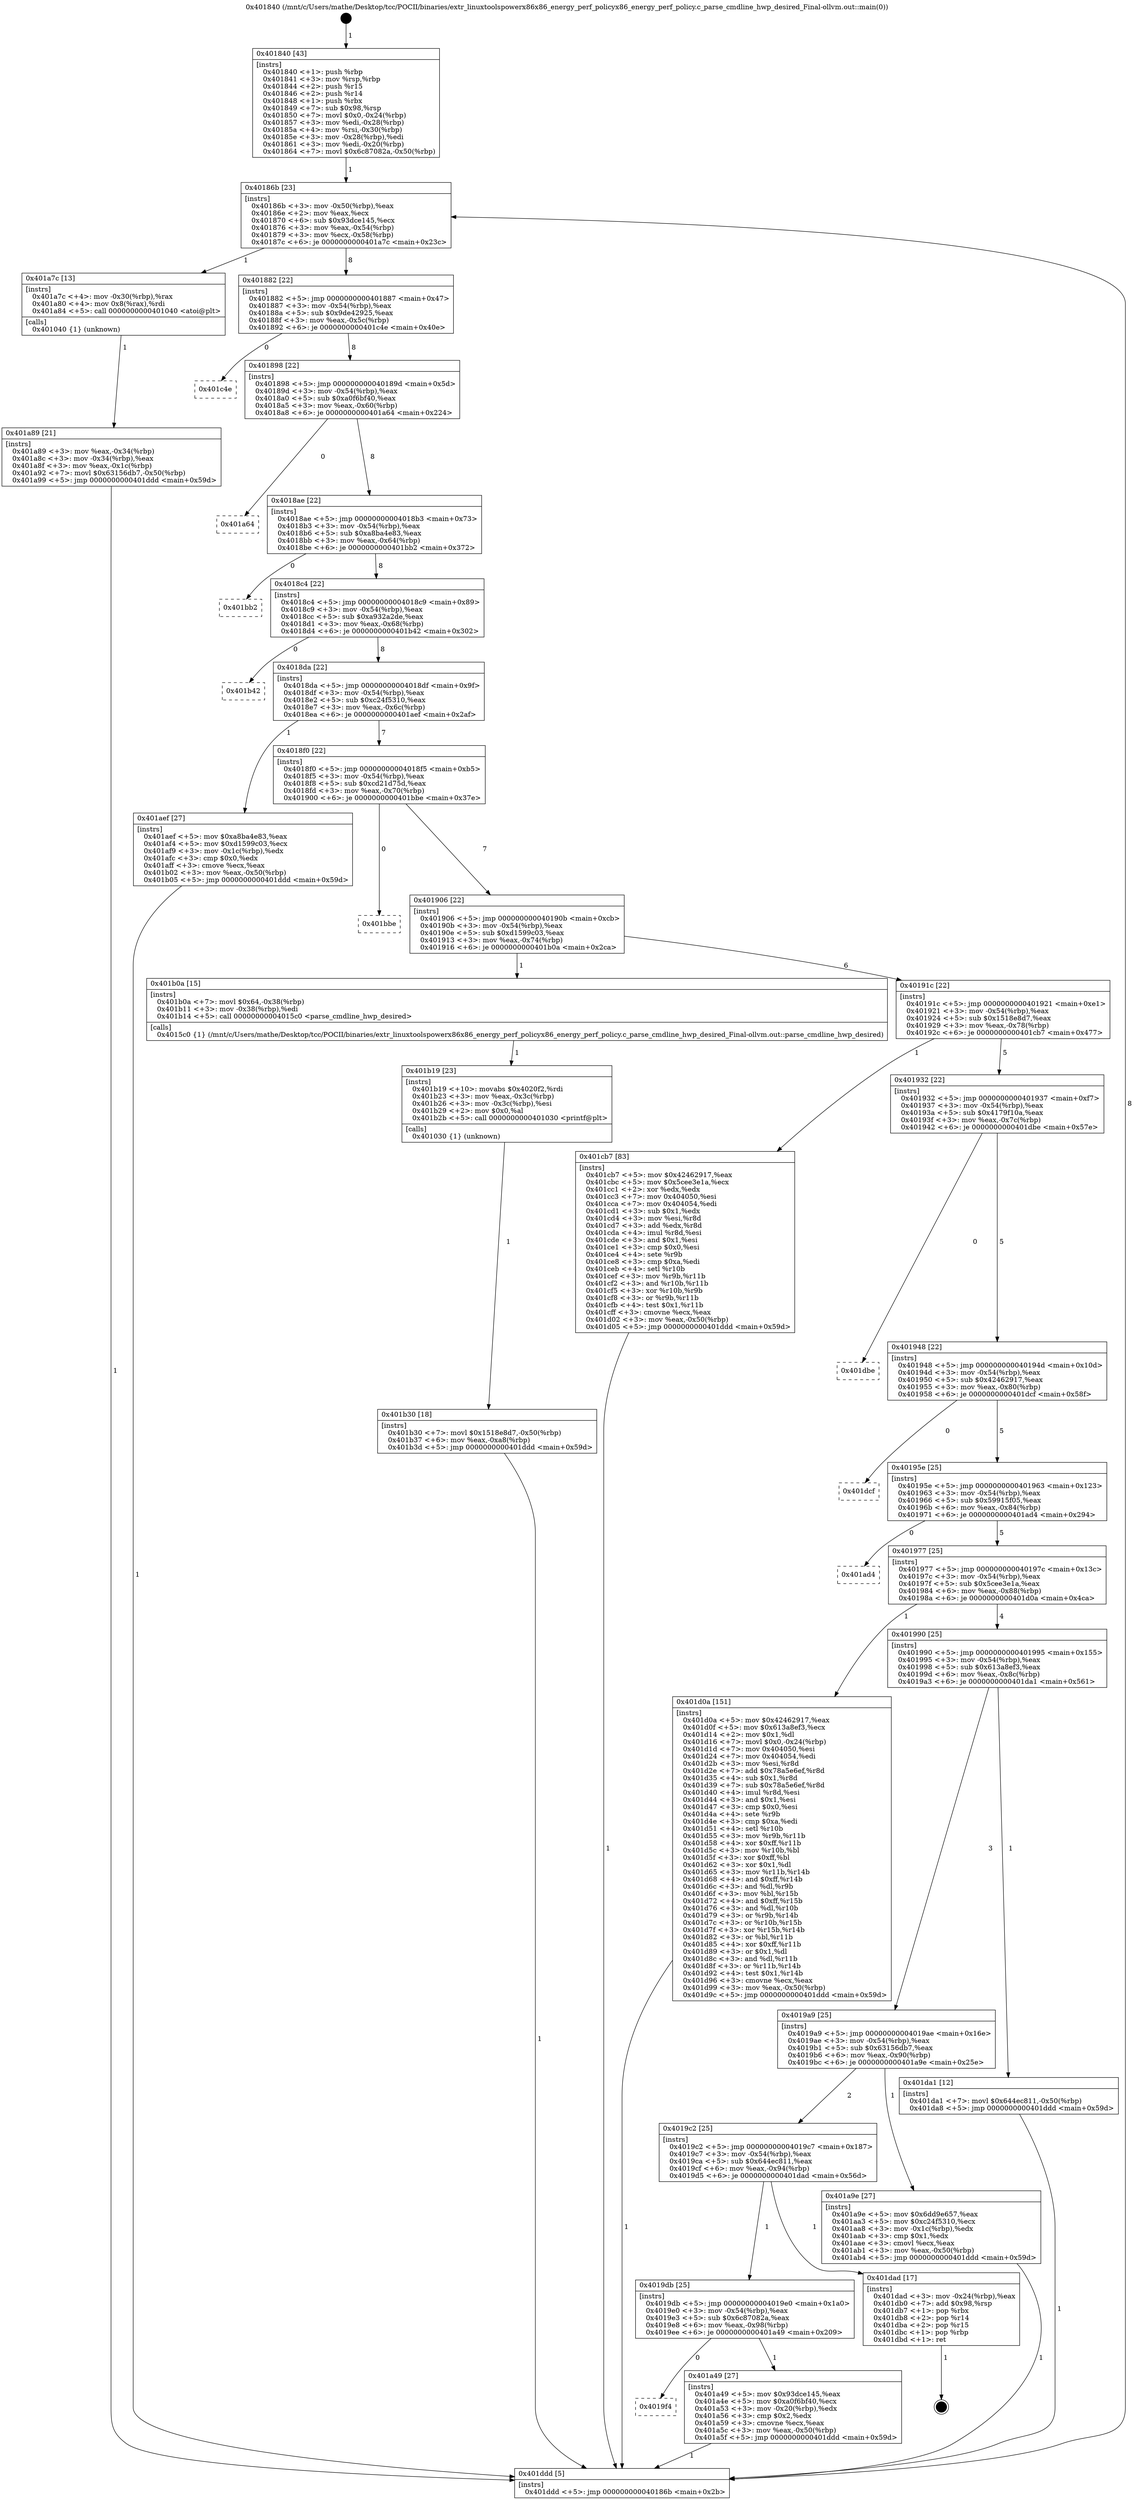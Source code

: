 digraph "0x401840" {
  label = "0x401840 (/mnt/c/Users/mathe/Desktop/tcc/POCII/binaries/extr_linuxtoolspowerx86x86_energy_perf_policyx86_energy_perf_policy.c_parse_cmdline_hwp_desired_Final-ollvm.out::main(0))"
  labelloc = "t"
  node[shape=record]

  Entry [label="",width=0.3,height=0.3,shape=circle,fillcolor=black,style=filled]
  "0x40186b" [label="{
     0x40186b [23]\l
     | [instrs]\l
     &nbsp;&nbsp;0x40186b \<+3\>: mov -0x50(%rbp),%eax\l
     &nbsp;&nbsp;0x40186e \<+2\>: mov %eax,%ecx\l
     &nbsp;&nbsp;0x401870 \<+6\>: sub $0x93dce145,%ecx\l
     &nbsp;&nbsp;0x401876 \<+3\>: mov %eax,-0x54(%rbp)\l
     &nbsp;&nbsp;0x401879 \<+3\>: mov %ecx,-0x58(%rbp)\l
     &nbsp;&nbsp;0x40187c \<+6\>: je 0000000000401a7c \<main+0x23c\>\l
  }"]
  "0x401a7c" [label="{
     0x401a7c [13]\l
     | [instrs]\l
     &nbsp;&nbsp;0x401a7c \<+4\>: mov -0x30(%rbp),%rax\l
     &nbsp;&nbsp;0x401a80 \<+4\>: mov 0x8(%rax),%rdi\l
     &nbsp;&nbsp;0x401a84 \<+5\>: call 0000000000401040 \<atoi@plt\>\l
     | [calls]\l
     &nbsp;&nbsp;0x401040 \{1\} (unknown)\l
  }"]
  "0x401882" [label="{
     0x401882 [22]\l
     | [instrs]\l
     &nbsp;&nbsp;0x401882 \<+5\>: jmp 0000000000401887 \<main+0x47\>\l
     &nbsp;&nbsp;0x401887 \<+3\>: mov -0x54(%rbp),%eax\l
     &nbsp;&nbsp;0x40188a \<+5\>: sub $0x9de42925,%eax\l
     &nbsp;&nbsp;0x40188f \<+3\>: mov %eax,-0x5c(%rbp)\l
     &nbsp;&nbsp;0x401892 \<+6\>: je 0000000000401c4e \<main+0x40e\>\l
  }"]
  Exit [label="",width=0.3,height=0.3,shape=circle,fillcolor=black,style=filled,peripheries=2]
  "0x401c4e" [label="{
     0x401c4e\l
  }", style=dashed]
  "0x401898" [label="{
     0x401898 [22]\l
     | [instrs]\l
     &nbsp;&nbsp;0x401898 \<+5\>: jmp 000000000040189d \<main+0x5d\>\l
     &nbsp;&nbsp;0x40189d \<+3\>: mov -0x54(%rbp),%eax\l
     &nbsp;&nbsp;0x4018a0 \<+5\>: sub $0xa0f6bf40,%eax\l
     &nbsp;&nbsp;0x4018a5 \<+3\>: mov %eax,-0x60(%rbp)\l
     &nbsp;&nbsp;0x4018a8 \<+6\>: je 0000000000401a64 \<main+0x224\>\l
  }"]
  "0x401b30" [label="{
     0x401b30 [18]\l
     | [instrs]\l
     &nbsp;&nbsp;0x401b30 \<+7\>: movl $0x1518e8d7,-0x50(%rbp)\l
     &nbsp;&nbsp;0x401b37 \<+6\>: mov %eax,-0xa8(%rbp)\l
     &nbsp;&nbsp;0x401b3d \<+5\>: jmp 0000000000401ddd \<main+0x59d\>\l
  }"]
  "0x401a64" [label="{
     0x401a64\l
  }", style=dashed]
  "0x4018ae" [label="{
     0x4018ae [22]\l
     | [instrs]\l
     &nbsp;&nbsp;0x4018ae \<+5\>: jmp 00000000004018b3 \<main+0x73\>\l
     &nbsp;&nbsp;0x4018b3 \<+3\>: mov -0x54(%rbp),%eax\l
     &nbsp;&nbsp;0x4018b6 \<+5\>: sub $0xa8ba4e83,%eax\l
     &nbsp;&nbsp;0x4018bb \<+3\>: mov %eax,-0x64(%rbp)\l
     &nbsp;&nbsp;0x4018be \<+6\>: je 0000000000401bb2 \<main+0x372\>\l
  }"]
  "0x401b19" [label="{
     0x401b19 [23]\l
     | [instrs]\l
     &nbsp;&nbsp;0x401b19 \<+10\>: movabs $0x4020f2,%rdi\l
     &nbsp;&nbsp;0x401b23 \<+3\>: mov %eax,-0x3c(%rbp)\l
     &nbsp;&nbsp;0x401b26 \<+3\>: mov -0x3c(%rbp),%esi\l
     &nbsp;&nbsp;0x401b29 \<+2\>: mov $0x0,%al\l
     &nbsp;&nbsp;0x401b2b \<+5\>: call 0000000000401030 \<printf@plt\>\l
     | [calls]\l
     &nbsp;&nbsp;0x401030 \{1\} (unknown)\l
  }"]
  "0x401bb2" [label="{
     0x401bb2\l
  }", style=dashed]
  "0x4018c4" [label="{
     0x4018c4 [22]\l
     | [instrs]\l
     &nbsp;&nbsp;0x4018c4 \<+5\>: jmp 00000000004018c9 \<main+0x89\>\l
     &nbsp;&nbsp;0x4018c9 \<+3\>: mov -0x54(%rbp),%eax\l
     &nbsp;&nbsp;0x4018cc \<+5\>: sub $0xa932a2de,%eax\l
     &nbsp;&nbsp;0x4018d1 \<+3\>: mov %eax,-0x68(%rbp)\l
     &nbsp;&nbsp;0x4018d4 \<+6\>: je 0000000000401b42 \<main+0x302\>\l
  }"]
  "0x401a89" [label="{
     0x401a89 [21]\l
     | [instrs]\l
     &nbsp;&nbsp;0x401a89 \<+3\>: mov %eax,-0x34(%rbp)\l
     &nbsp;&nbsp;0x401a8c \<+3\>: mov -0x34(%rbp),%eax\l
     &nbsp;&nbsp;0x401a8f \<+3\>: mov %eax,-0x1c(%rbp)\l
     &nbsp;&nbsp;0x401a92 \<+7\>: movl $0x63156db7,-0x50(%rbp)\l
     &nbsp;&nbsp;0x401a99 \<+5\>: jmp 0000000000401ddd \<main+0x59d\>\l
  }"]
  "0x401b42" [label="{
     0x401b42\l
  }", style=dashed]
  "0x4018da" [label="{
     0x4018da [22]\l
     | [instrs]\l
     &nbsp;&nbsp;0x4018da \<+5\>: jmp 00000000004018df \<main+0x9f\>\l
     &nbsp;&nbsp;0x4018df \<+3\>: mov -0x54(%rbp),%eax\l
     &nbsp;&nbsp;0x4018e2 \<+5\>: sub $0xc24f5310,%eax\l
     &nbsp;&nbsp;0x4018e7 \<+3\>: mov %eax,-0x6c(%rbp)\l
     &nbsp;&nbsp;0x4018ea \<+6\>: je 0000000000401aef \<main+0x2af\>\l
  }"]
  "0x401840" [label="{
     0x401840 [43]\l
     | [instrs]\l
     &nbsp;&nbsp;0x401840 \<+1\>: push %rbp\l
     &nbsp;&nbsp;0x401841 \<+3\>: mov %rsp,%rbp\l
     &nbsp;&nbsp;0x401844 \<+2\>: push %r15\l
     &nbsp;&nbsp;0x401846 \<+2\>: push %r14\l
     &nbsp;&nbsp;0x401848 \<+1\>: push %rbx\l
     &nbsp;&nbsp;0x401849 \<+7\>: sub $0x98,%rsp\l
     &nbsp;&nbsp;0x401850 \<+7\>: movl $0x0,-0x24(%rbp)\l
     &nbsp;&nbsp;0x401857 \<+3\>: mov %edi,-0x28(%rbp)\l
     &nbsp;&nbsp;0x40185a \<+4\>: mov %rsi,-0x30(%rbp)\l
     &nbsp;&nbsp;0x40185e \<+3\>: mov -0x28(%rbp),%edi\l
     &nbsp;&nbsp;0x401861 \<+3\>: mov %edi,-0x20(%rbp)\l
     &nbsp;&nbsp;0x401864 \<+7\>: movl $0x6c87082a,-0x50(%rbp)\l
  }"]
  "0x401aef" [label="{
     0x401aef [27]\l
     | [instrs]\l
     &nbsp;&nbsp;0x401aef \<+5\>: mov $0xa8ba4e83,%eax\l
     &nbsp;&nbsp;0x401af4 \<+5\>: mov $0xd1599c03,%ecx\l
     &nbsp;&nbsp;0x401af9 \<+3\>: mov -0x1c(%rbp),%edx\l
     &nbsp;&nbsp;0x401afc \<+3\>: cmp $0x0,%edx\l
     &nbsp;&nbsp;0x401aff \<+3\>: cmove %ecx,%eax\l
     &nbsp;&nbsp;0x401b02 \<+3\>: mov %eax,-0x50(%rbp)\l
     &nbsp;&nbsp;0x401b05 \<+5\>: jmp 0000000000401ddd \<main+0x59d\>\l
  }"]
  "0x4018f0" [label="{
     0x4018f0 [22]\l
     | [instrs]\l
     &nbsp;&nbsp;0x4018f0 \<+5\>: jmp 00000000004018f5 \<main+0xb5\>\l
     &nbsp;&nbsp;0x4018f5 \<+3\>: mov -0x54(%rbp),%eax\l
     &nbsp;&nbsp;0x4018f8 \<+5\>: sub $0xcd21d75d,%eax\l
     &nbsp;&nbsp;0x4018fd \<+3\>: mov %eax,-0x70(%rbp)\l
     &nbsp;&nbsp;0x401900 \<+6\>: je 0000000000401bbe \<main+0x37e\>\l
  }"]
  "0x401ddd" [label="{
     0x401ddd [5]\l
     | [instrs]\l
     &nbsp;&nbsp;0x401ddd \<+5\>: jmp 000000000040186b \<main+0x2b\>\l
  }"]
  "0x401bbe" [label="{
     0x401bbe\l
  }", style=dashed]
  "0x401906" [label="{
     0x401906 [22]\l
     | [instrs]\l
     &nbsp;&nbsp;0x401906 \<+5\>: jmp 000000000040190b \<main+0xcb\>\l
     &nbsp;&nbsp;0x40190b \<+3\>: mov -0x54(%rbp),%eax\l
     &nbsp;&nbsp;0x40190e \<+5\>: sub $0xd1599c03,%eax\l
     &nbsp;&nbsp;0x401913 \<+3\>: mov %eax,-0x74(%rbp)\l
     &nbsp;&nbsp;0x401916 \<+6\>: je 0000000000401b0a \<main+0x2ca\>\l
  }"]
  "0x4019f4" [label="{
     0x4019f4\l
  }", style=dashed]
  "0x401b0a" [label="{
     0x401b0a [15]\l
     | [instrs]\l
     &nbsp;&nbsp;0x401b0a \<+7\>: movl $0x64,-0x38(%rbp)\l
     &nbsp;&nbsp;0x401b11 \<+3\>: mov -0x38(%rbp),%edi\l
     &nbsp;&nbsp;0x401b14 \<+5\>: call 00000000004015c0 \<parse_cmdline_hwp_desired\>\l
     | [calls]\l
     &nbsp;&nbsp;0x4015c0 \{1\} (/mnt/c/Users/mathe/Desktop/tcc/POCII/binaries/extr_linuxtoolspowerx86x86_energy_perf_policyx86_energy_perf_policy.c_parse_cmdline_hwp_desired_Final-ollvm.out::parse_cmdline_hwp_desired)\l
  }"]
  "0x40191c" [label="{
     0x40191c [22]\l
     | [instrs]\l
     &nbsp;&nbsp;0x40191c \<+5\>: jmp 0000000000401921 \<main+0xe1\>\l
     &nbsp;&nbsp;0x401921 \<+3\>: mov -0x54(%rbp),%eax\l
     &nbsp;&nbsp;0x401924 \<+5\>: sub $0x1518e8d7,%eax\l
     &nbsp;&nbsp;0x401929 \<+3\>: mov %eax,-0x78(%rbp)\l
     &nbsp;&nbsp;0x40192c \<+6\>: je 0000000000401cb7 \<main+0x477\>\l
  }"]
  "0x401a49" [label="{
     0x401a49 [27]\l
     | [instrs]\l
     &nbsp;&nbsp;0x401a49 \<+5\>: mov $0x93dce145,%eax\l
     &nbsp;&nbsp;0x401a4e \<+5\>: mov $0xa0f6bf40,%ecx\l
     &nbsp;&nbsp;0x401a53 \<+3\>: mov -0x20(%rbp),%edx\l
     &nbsp;&nbsp;0x401a56 \<+3\>: cmp $0x2,%edx\l
     &nbsp;&nbsp;0x401a59 \<+3\>: cmovne %ecx,%eax\l
     &nbsp;&nbsp;0x401a5c \<+3\>: mov %eax,-0x50(%rbp)\l
     &nbsp;&nbsp;0x401a5f \<+5\>: jmp 0000000000401ddd \<main+0x59d\>\l
  }"]
  "0x401cb7" [label="{
     0x401cb7 [83]\l
     | [instrs]\l
     &nbsp;&nbsp;0x401cb7 \<+5\>: mov $0x42462917,%eax\l
     &nbsp;&nbsp;0x401cbc \<+5\>: mov $0x5cee3e1a,%ecx\l
     &nbsp;&nbsp;0x401cc1 \<+2\>: xor %edx,%edx\l
     &nbsp;&nbsp;0x401cc3 \<+7\>: mov 0x404050,%esi\l
     &nbsp;&nbsp;0x401cca \<+7\>: mov 0x404054,%edi\l
     &nbsp;&nbsp;0x401cd1 \<+3\>: sub $0x1,%edx\l
     &nbsp;&nbsp;0x401cd4 \<+3\>: mov %esi,%r8d\l
     &nbsp;&nbsp;0x401cd7 \<+3\>: add %edx,%r8d\l
     &nbsp;&nbsp;0x401cda \<+4\>: imul %r8d,%esi\l
     &nbsp;&nbsp;0x401cde \<+3\>: and $0x1,%esi\l
     &nbsp;&nbsp;0x401ce1 \<+3\>: cmp $0x0,%esi\l
     &nbsp;&nbsp;0x401ce4 \<+4\>: sete %r9b\l
     &nbsp;&nbsp;0x401ce8 \<+3\>: cmp $0xa,%edi\l
     &nbsp;&nbsp;0x401ceb \<+4\>: setl %r10b\l
     &nbsp;&nbsp;0x401cef \<+3\>: mov %r9b,%r11b\l
     &nbsp;&nbsp;0x401cf2 \<+3\>: and %r10b,%r11b\l
     &nbsp;&nbsp;0x401cf5 \<+3\>: xor %r10b,%r9b\l
     &nbsp;&nbsp;0x401cf8 \<+3\>: or %r9b,%r11b\l
     &nbsp;&nbsp;0x401cfb \<+4\>: test $0x1,%r11b\l
     &nbsp;&nbsp;0x401cff \<+3\>: cmovne %ecx,%eax\l
     &nbsp;&nbsp;0x401d02 \<+3\>: mov %eax,-0x50(%rbp)\l
     &nbsp;&nbsp;0x401d05 \<+5\>: jmp 0000000000401ddd \<main+0x59d\>\l
  }"]
  "0x401932" [label="{
     0x401932 [22]\l
     | [instrs]\l
     &nbsp;&nbsp;0x401932 \<+5\>: jmp 0000000000401937 \<main+0xf7\>\l
     &nbsp;&nbsp;0x401937 \<+3\>: mov -0x54(%rbp),%eax\l
     &nbsp;&nbsp;0x40193a \<+5\>: sub $0x4179f10a,%eax\l
     &nbsp;&nbsp;0x40193f \<+3\>: mov %eax,-0x7c(%rbp)\l
     &nbsp;&nbsp;0x401942 \<+6\>: je 0000000000401dbe \<main+0x57e\>\l
  }"]
  "0x4019db" [label="{
     0x4019db [25]\l
     | [instrs]\l
     &nbsp;&nbsp;0x4019db \<+5\>: jmp 00000000004019e0 \<main+0x1a0\>\l
     &nbsp;&nbsp;0x4019e0 \<+3\>: mov -0x54(%rbp),%eax\l
     &nbsp;&nbsp;0x4019e3 \<+5\>: sub $0x6c87082a,%eax\l
     &nbsp;&nbsp;0x4019e8 \<+6\>: mov %eax,-0x98(%rbp)\l
     &nbsp;&nbsp;0x4019ee \<+6\>: je 0000000000401a49 \<main+0x209\>\l
  }"]
  "0x401dbe" [label="{
     0x401dbe\l
  }", style=dashed]
  "0x401948" [label="{
     0x401948 [22]\l
     | [instrs]\l
     &nbsp;&nbsp;0x401948 \<+5\>: jmp 000000000040194d \<main+0x10d\>\l
     &nbsp;&nbsp;0x40194d \<+3\>: mov -0x54(%rbp),%eax\l
     &nbsp;&nbsp;0x401950 \<+5\>: sub $0x42462917,%eax\l
     &nbsp;&nbsp;0x401955 \<+3\>: mov %eax,-0x80(%rbp)\l
     &nbsp;&nbsp;0x401958 \<+6\>: je 0000000000401dcf \<main+0x58f\>\l
  }"]
  "0x401dad" [label="{
     0x401dad [17]\l
     | [instrs]\l
     &nbsp;&nbsp;0x401dad \<+3\>: mov -0x24(%rbp),%eax\l
     &nbsp;&nbsp;0x401db0 \<+7\>: add $0x98,%rsp\l
     &nbsp;&nbsp;0x401db7 \<+1\>: pop %rbx\l
     &nbsp;&nbsp;0x401db8 \<+2\>: pop %r14\l
     &nbsp;&nbsp;0x401dba \<+2\>: pop %r15\l
     &nbsp;&nbsp;0x401dbc \<+1\>: pop %rbp\l
     &nbsp;&nbsp;0x401dbd \<+1\>: ret\l
  }"]
  "0x401dcf" [label="{
     0x401dcf\l
  }", style=dashed]
  "0x40195e" [label="{
     0x40195e [25]\l
     | [instrs]\l
     &nbsp;&nbsp;0x40195e \<+5\>: jmp 0000000000401963 \<main+0x123\>\l
     &nbsp;&nbsp;0x401963 \<+3\>: mov -0x54(%rbp),%eax\l
     &nbsp;&nbsp;0x401966 \<+5\>: sub $0x59915f05,%eax\l
     &nbsp;&nbsp;0x40196b \<+6\>: mov %eax,-0x84(%rbp)\l
     &nbsp;&nbsp;0x401971 \<+6\>: je 0000000000401ad4 \<main+0x294\>\l
  }"]
  "0x4019c2" [label="{
     0x4019c2 [25]\l
     | [instrs]\l
     &nbsp;&nbsp;0x4019c2 \<+5\>: jmp 00000000004019c7 \<main+0x187\>\l
     &nbsp;&nbsp;0x4019c7 \<+3\>: mov -0x54(%rbp),%eax\l
     &nbsp;&nbsp;0x4019ca \<+5\>: sub $0x644ec811,%eax\l
     &nbsp;&nbsp;0x4019cf \<+6\>: mov %eax,-0x94(%rbp)\l
     &nbsp;&nbsp;0x4019d5 \<+6\>: je 0000000000401dad \<main+0x56d\>\l
  }"]
  "0x401ad4" [label="{
     0x401ad4\l
  }", style=dashed]
  "0x401977" [label="{
     0x401977 [25]\l
     | [instrs]\l
     &nbsp;&nbsp;0x401977 \<+5\>: jmp 000000000040197c \<main+0x13c\>\l
     &nbsp;&nbsp;0x40197c \<+3\>: mov -0x54(%rbp),%eax\l
     &nbsp;&nbsp;0x40197f \<+5\>: sub $0x5cee3e1a,%eax\l
     &nbsp;&nbsp;0x401984 \<+6\>: mov %eax,-0x88(%rbp)\l
     &nbsp;&nbsp;0x40198a \<+6\>: je 0000000000401d0a \<main+0x4ca\>\l
  }"]
  "0x401a9e" [label="{
     0x401a9e [27]\l
     | [instrs]\l
     &nbsp;&nbsp;0x401a9e \<+5\>: mov $0x6dd9e657,%eax\l
     &nbsp;&nbsp;0x401aa3 \<+5\>: mov $0xc24f5310,%ecx\l
     &nbsp;&nbsp;0x401aa8 \<+3\>: mov -0x1c(%rbp),%edx\l
     &nbsp;&nbsp;0x401aab \<+3\>: cmp $0x1,%edx\l
     &nbsp;&nbsp;0x401aae \<+3\>: cmovl %ecx,%eax\l
     &nbsp;&nbsp;0x401ab1 \<+3\>: mov %eax,-0x50(%rbp)\l
     &nbsp;&nbsp;0x401ab4 \<+5\>: jmp 0000000000401ddd \<main+0x59d\>\l
  }"]
  "0x401d0a" [label="{
     0x401d0a [151]\l
     | [instrs]\l
     &nbsp;&nbsp;0x401d0a \<+5\>: mov $0x42462917,%eax\l
     &nbsp;&nbsp;0x401d0f \<+5\>: mov $0x613a8ef3,%ecx\l
     &nbsp;&nbsp;0x401d14 \<+2\>: mov $0x1,%dl\l
     &nbsp;&nbsp;0x401d16 \<+7\>: movl $0x0,-0x24(%rbp)\l
     &nbsp;&nbsp;0x401d1d \<+7\>: mov 0x404050,%esi\l
     &nbsp;&nbsp;0x401d24 \<+7\>: mov 0x404054,%edi\l
     &nbsp;&nbsp;0x401d2b \<+3\>: mov %esi,%r8d\l
     &nbsp;&nbsp;0x401d2e \<+7\>: add $0x78a5e6ef,%r8d\l
     &nbsp;&nbsp;0x401d35 \<+4\>: sub $0x1,%r8d\l
     &nbsp;&nbsp;0x401d39 \<+7\>: sub $0x78a5e6ef,%r8d\l
     &nbsp;&nbsp;0x401d40 \<+4\>: imul %r8d,%esi\l
     &nbsp;&nbsp;0x401d44 \<+3\>: and $0x1,%esi\l
     &nbsp;&nbsp;0x401d47 \<+3\>: cmp $0x0,%esi\l
     &nbsp;&nbsp;0x401d4a \<+4\>: sete %r9b\l
     &nbsp;&nbsp;0x401d4e \<+3\>: cmp $0xa,%edi\l
     &nbsp;&nbsp;0x401d51 \<+4\>: setl %r10b\l
     &nbsp;&nbsp;0x401d55 \<+3\>: mov %r9b,%r11b\l
     &nbsp;&nbsp;0x401d58 \<+4\>: xor $0xff,%r11b\l
     &nbsp;&nbsp;0x401d5c \<+3\>: mov %r10b,%bl\l
     &nbsp;&nbsp;0x401d5f \<+3\>: xor $0xff,%bl\l
     &nbsp;&nbsp;0x401d62 \<+3\>: xor $0x1,%dl\l
     &nbsp;&nbsp;0x401d65 \<+3\>: mov %r11b,%r14b\l
     &nbsp;&nbsp;0x401d68 \<+4\>: and $0xff,%r14b\l
     &nbsp;&nbsp;0x401d6c \<+3\>: and %dl,%r9b\l
     &nbsp;&nbsp;0x401d6f \<+3\>: mov %bl,%r15b\l
     &nbsp;&nbsp;0x401d72 \<+4\>: and $0xff,%r15b\l
     &nbsp;&nbsp;0x401d76 \<+3\>: and %dl,%r10b\l
     &nbsp;&nbsp;0x401d79 \<+3\>: or %r9b,%r14b\l
     &nbsp;&nbsp;0x401d7c \<+3\>: or %r10b,%r15b\l
     &nbsp;&nbsp;0x401d7f \<+3\>: xor %r15b,%r14b\l
     &nbsp;&nbsp;0x401d82 \<+3\>: or %bl,%r11b\l
     &nbsp;&nbsp;0x401d85 \<+4\>: xor $0xff,%r11b\l
     &nbsp;&nbsp;0x401d89 \<+3\>: or $0x1,%dl\l
     &nbsp;&nbsp;0x401d8c \<+3\>: and %dl,%r11b\l
     &nbsp;&nbsp;0x401d8f \<+3\>: or %r11b,%r14b\l
     &nbsp;&nbsp;0x401d92 \<+4\>: test $0x1,%r14b\l
     &nbsp;&nbsp;0x401d96 \<+3\>: cmovne %ecx,%eax\l
     &nbsp;&nbsp;0x401d99 \<+3\>: mov %eax,-0x50(%rbp)\l
     &nbsp;&nbsp;0x401d9c \<+5\>: jmp 0000000000401ddd \<main+0x59d\>\l
  }"]
  "0x401990" [label="{
     0x401990 [25]\l
     | [instrs]\l
     &nbsp;&nbsp;0x401990 \<+5\>: jmp 0000000000401995 \<main+0x155\>\l
     &nbsp;&nbsp;0x401995 \<+3\>: mov -0x54(%rbp),%eax\l
     &nbsp;&nbsp;0x401998 \<+5\>: sub $0x613a8ef3,%eax\l
     &nbsp;&nbsp;0x40199d \<+6\>: mov %eax,-0x8c(%rbp)\l
     &nbsp;&nbsp;0x4019a3 \<+6\>: je 0000000000401da1 \<main+0x561\>\l
  }"]
  "0x4019a9" [label="{
     0x4019a9 [25]\l
     | [instrs]\l
     &nbsp;&nbsp;0x4019a9 \<+5\>: jmp 00000000004019ae \<main+0x16e\>\l
     &nbsp;&nbsp;0x4019ae \<+3\>: mov -0x54(%rbp),%eax\l
     &nbsp;&nbsp;0x4019b1 \<+5\>: sub $0x63156db7,%eax\l
     &nbsp;&nbsp;0x4019b6 \<+6\>: mov %eax,-0x90(%rbp)\l
     &nbsp;&nbsp;0x4019bc \<+6\>: je 0000000000401a9e \<main+0x25e\>\l
  }"]
  "0x401da1" [label="{
     0x401da1 [12]\l
     | [instrs]\l
     &nbsp;&nbsp;0x401da1 \<+7\>: movl $0x644ec811,-0x50(%rbp)\l
     &nbsp;&nbsp;0x401da8 \<+5\>: jmp 0000000000401ddd \<main+0x59d\>\l
  }"]
  Entry -> "0x401840" [label=" 1"]
  "0x40186b" -> "0x401a7c" [label=" 1"]
  "0x40186b" -> "0x401882" [label=" 8"]
  "0x401dad" -> Exit [label=" 1"]
  "0x401882" -> "0x401c4e" [label=" 0"]
  "0x401882" -> "0x401898" [label=" 8"]
  "0x401da1" -> "0x401ddd" [label=" 1"]
  "0x401898" -> "0x401a64" [label=" 0"]
  "0x401898" -> "0x4018ae" [label=" 8"]
  "0x401d0a" -> "0x401ddd" [label=" 1"]
  "0x4018ae" -> "0x401bb2" [label=" 0"]
  "0x4018ae" -> "0x4018c4" [label=" 8"]
  "0x401cb7" -> "0x401ddd" [label=" 1"]
  "0x4018c4" -> "0x401b42" [label=" 0"]
  "0x4018c4" -> "0x4018da" [label=" 8"]
  "0x401b30" -> "0x401ddd" [label=" 1"]
  "0x4018da" -> "0x401aef" [label=" 1"]
  "0x4018da" -> "0x4018f0" [label=" 7"]
  "0x401b19" -> "0x401b30" [label=" 1"]
  "0x4018f0" -> "0x401bbe" [label=" 0"]
  "0x4018f0" -> "0x401906" [label=" 7"]
  "0x401b0a" -> "0x401b19" [label=" 1"]
  "0x401906" -> "0x401b0a" [label=" 1"]
  "0x401906" -> "0x40191c" [label=" 6"]
  "0x401aef" -> "0x401ddd" [label=" 1"]
  "0x40191c" -> "0x401cb7" [label=" 1"]
  "0x40191c" -> "0x401932" [label=" 5"]
  "0x401a9e" -> "0x401ddd" [label=" 1"]
  "0x401932" -> "0x401dbe" [label=" 0"]
  "0x401932" -> "0x401948" [label=" 5"]
  "0x401a7c" -> "0x401a89" [label=" 1"]
  "0x401948" -> "0x401dcf" [label=" 0"]
  "0x401948" -> "0x40195e" [label=" 5"]
  "0x401ddd" -> "0x40186b" [label=" 8"]
  "0x40195e" -> "0x401ad4" [label=" 0"]
  "0x40195e" -> "0x401977" [label=" 5"]
  "0x401a49" -> "0x401ddd" [label=" 1"]
  "0x401977" -> "0x401d0a" [label=" 1"]
  "0x401977" -> "0x401990" [label=" 4"]
  "0x4019db" -> "0x4019f4" [label=" 0"]
  "0x401990" -> "0x401da1" [label=" 1"]
  "0x401990" -> "0x4019a9" [label=" 3"]
  "0x4019db" -> "0x401a49" [label=" 1"]
  "0x4019a9" -> "0x401a9e" [label=" 1"]
  "0x4019a9" -> "0x4019c2" [label=" 2"]
  "0x401840" -> "0x40186b" [label=" 1"]
  "0x4019c2" -> "0x401dad" [label=" 1"]
  "0x4019c2" -> "0x4019db" [label=" 1"]
  "0x401a89" -> "0x401ddd" [label=" 1"]
}
